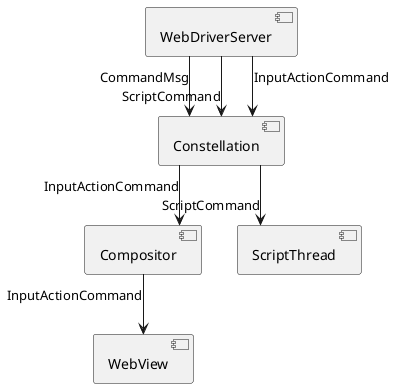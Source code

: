 @startuml name webdriver
skinparam linetype ortho

[WebDriverServer]

component WebDriverServer {
    ' [BrowsingContext]
}

' [ConstellationSender]

[Constellation]

[Compositor]
[WebView]

[ScriptThread]

[WebDriverServer] --> [Constellation] : CommandMsg
[WebDriverServer] --> [Constellation] : ScriptCommand
[WebDriverServer] --> [Constellation] : InputActionCommand

[Constellation] --> [ScriptThread] : ScriptCommand

[Constellation] --> [Compositor] : InputActionCommand
[Compositor] --> [WebView] : InputActionCommand

@enduml

